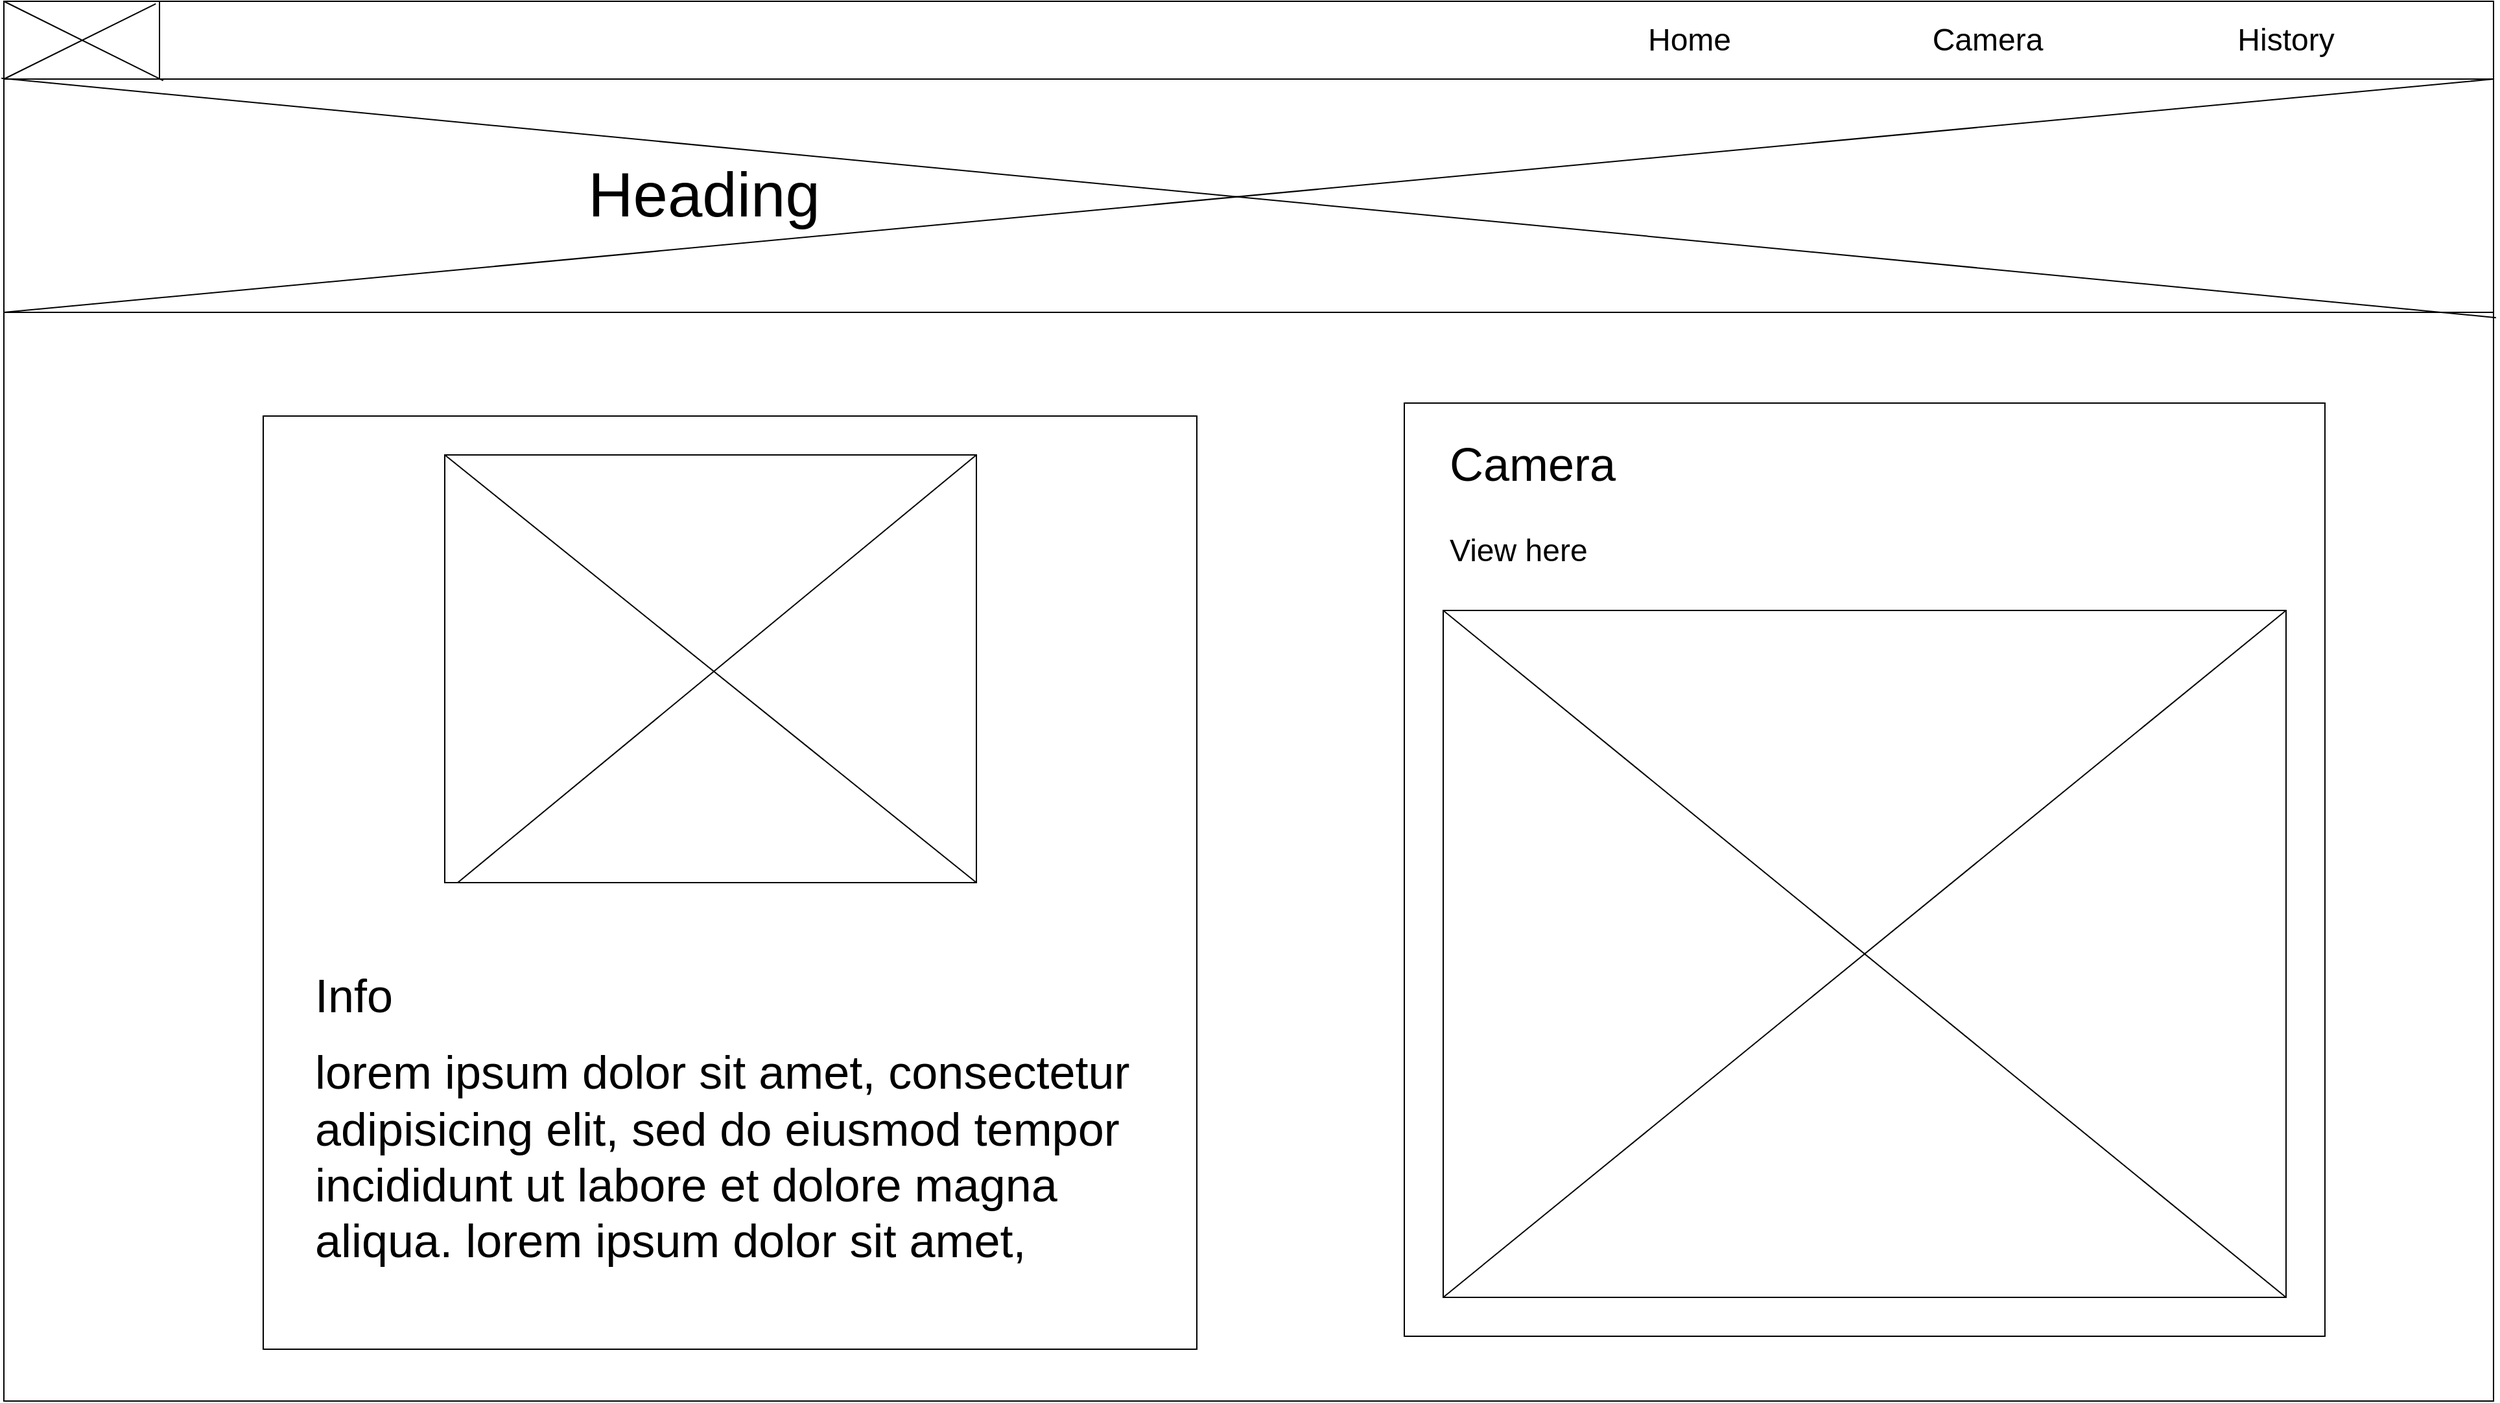 <mxfile version="17.5.0" type="device"><diagram id="zxbK3t335Sdq9CJDJNpN" name="Page-1"><mxGraphModel dx="3793" dy="1763" grid="1" gridSize="10" guides="1" tooltips="1" connect="1" arrows="1" fold="1" page="1" pageScale="1" pageWidth="827" pageHeight="1169" math="0" shadow="0"><root><mxCell id="0"/><mxCell id="1" parent="0"/><mxCell id="Z9IBbX0bSOLz-gs5eEwA-19" value="" style="rounded=0;whiteSpace=wrap;html=1;fontSize=36;" vertex="1" parent="1"><mxGeometry x="200" y="320" width="720" height="720" as="geometry"/></mxCell><mxCell id="Z9IBbX0bSOLz-gs5eEwA-1" value="" style="rounded=0;whiteSpace=wrap;html=1;fontSize=24;fillColor=none;" vertex="1" parent="1"><mxGeometry width="120" height="60" as="geometry"/></mxCell><mxCell id="Z9IBbX0bSOLz-gs5eEwA-2" value="" style="endArrow=none;html=1;rounded=0;fontSize=24;entryX=0.064;entryY=1.02;entryDx=0;entryDy=0;entryPerimeter=0;exitX=0;exitY=0;exitDx=0;exitDy=0;" edge="1" parent="1" source="Z9IBbX0bSOLz-gs5eEwA-1" target="Z9IBbX0bSOLz-gs5eEwA-4"><mxGeometry width="50" height="50" relative="1" as="geometry"><mxPoint x="10" y="70" as="sourcePoint"/><mxPoint x="127.12" y="11.98" as="targetPoint"/></mxGeometry></mxCell><mxCell id="Z9IBbX0bSOLz-gs5eEwA-3" value="" style="endArrow=none;html=1;rounded=0;fontSize=24;entryX=0.061;entryY=0.033;entryDx=0;entryDy=0;entryPerimeter=0;exitX=0;exitY=1;exitDx=0;exitDy=0;" edge="1" parent="1" source="Z9IBbX0bSOLz-gs5eEwA-1" target="Z9IBbX0bSOLz-gs5eEwA-4"><mxGeometry width="50" height="50" relative="1" as="geometry"><mxPoint x="120" y="120" as="sourcePoint"/><mxPoint x="170" y="70" as="targetPoint"/></mxGeometry></mxCell><mxCell id="Z9IBbX0bSOLz-gs5eEwA-4" value="" style="rounded=0;whiteSpace=wrap;html=1;fillColor=none;" vertex="1" parent="1"><mxGeometry width="1920" height="60" as="geometry"/></mxCell><mxCell id="Z9IBbX0bSOLz-gs5eEwA-5" value="Home" style="text;html=1;strokeColor=none;fillColor=none;align=center;verticalAlign=middle;whiteSpace=wrap;rounded=0;fontSize=24;" vertex="1" parent="1"><mxGeometry x="1270" y="15" width="60" height="30" as="geometry"/></mxCell><mxCell id="Z9IBbX0bSOLz-gs5eEwA-6" value="Camera" style="text;html=1;strokeColor=none;fillColor=none;align=center;verticalAlign=middle;whiteSpace=wrap;rounded=0;fontSize=24;" vertex="1" parent="1"><mxGeometry x="1500" y="15" width="60" height="30" as="geometry"/></mxCell><mxCell id="Z9IBbX0bSOLz-gs5eEwA-7" value="History" style="text;html=1;strokeColor=none;fillColor=none;align=center;verticalAlign=middle;whiteSpace=wrap;rounded=0;fontSize=24;" vertex="1" parent="1"><mxGeometry x="1730" y="15" width="60" height="30" as="geometry"/></mxCell><mxCell id="Z9IBbX0bSOLz-gs5eEwA-8" value="" style="rounded=0;whiteSpace=wrap;html=1;fillColor=none;" vertex="1" parent="1"><mxGeometry width="1920" height="1080" as="geometry"/></mxCell><mxCell id="Z9IBbX0bSOLz-gs5eEwA-10" value="&lt;font style=&quot;font-size: 48px&quot;&gt;Heading&lt;/font&gt;" style="text;html=1;strokeColor=none;fillColor=none;align=center;verticalAlign=middle;whiteSpace=wrap;rounded=0;" vertex="1" parent="1"><mxGeometry x="510" y="134" width="60" height="30" as="geometry"/></mxCell><mxCell id="Z9IBbX0bSOLz-gs5eEwA-11" value="" style="endArrow=none;html=1;rounded=0;fontSize=18;entryX=1;entryY=1;entryDx=0;entryDy=0;" edge="1" parent="1"><mxGeometry width="50" height="50" relative="1" as="geometry"><mxPoint y="240" as="sourcePoint"/><mxPoint x="1920.0" y="60" as="targetPoint"/></mxGeometry></mxCell><mxCell id="Z9IBbX0bSOLz-gs5eEwA-12" value="" style="endArrow=none;html=1;rounded=0;fontSize=18;entryX=1.001;entryY=0.226;entryDx=0;entryDy=0;exitX=-0.001;exitY=0.055;exitDx=0;exitDy=0;exitPerimeter=0;entryPerimeter=0;" edge="1" parent="1"><mxGeometry width="50" height="50" relative="1" as="geometry"><mxPoint x="-1.92" y="59.4" as="sourcePoint"/><mxPoint x="1921.92" y="244.08" as="targetPoint"/></mxGeometry></mxCell><mxCell id="Z9IBbX0bSOLz-gs5eEwA-13" value="" style="endArrow=none;html=1;rounded=0;" edge="1" parent="1"><mxGeometry width="50" height="50" relative="1" as="geometry"><mxPoint y="240" as="sourcePoint"/><mxPoint x="1920" y="240" as="targetPoint"/></mxGeometry></mxCell><mxCell id="Z9IBbX0bSOLz-gs5eEwA-15" value="" style="endArrow=none;html=1;rounded=0;entryX=1;entryY=0;entryDx=0;entryDy=0;exitX=0;exitY=1;exitDx=0;exitDy=0;" edge="1" parent="1" source="Z9IBbX0bSOLz-gs5eEwA-14" target="Z9IBbX0bSOLz-gs5eEwA-14"><mxGeometry width="50" height="50" relative="1" as="geometry"><mxPoint x="1410" y="620" as="sourcePoint"/><mxPoint x="1460" y="570" as="targetPoint"/></mxGeometry></mxCell><mxCell id="Z9IBbX0bSOLz-gs5eEwA-16" value="" style="endArrow=none;html=1;rounded=0;entryX=1;entryY=1;entryDx=0;entryDy=0;exitX=0;exitY=0;exitDx=0;exitDy=0;" edge="1" parent="1" source="Z9IBbX0bSOLz-gs5eEwA-14" target="Z9IBbX0bSOLz-gs5eEwA-14"><mxGeometry width="50" height="50" relative="1" as="geometry"><mxPoint x="1180" y="660" as="sourcePoint"/><mxPoint x="1580" y="330.0" as="targetPoint"/></mxGeometry></mxCell><mxCell id="Z9IBbX0bSOLz-gs5eEwA-17" value="&lt;h1&gt;&lt;span style=&quot;font-weight: normal&quot;&gt;&lt;font style=&quot;font-size: 36px&quot;&gt;Info&lt;/font&gt;&lt;/span&gt;&lt;/h1&gt;&lt;h1&gt;&lt;span style=&quot;font-weight: normal&quot;&gt;&lt;font style=&quot;font-size: 36px&quot;&gt;lorem ipsum dolor sit amet, con&lt;/font&gt;&lt;font style=&quot;font-size: 36px&quot;&gt;sectetur adipisicing elit, sed do eiusmod tempor incididunt ut labore et dolore magna aliqua.&amp;nbsp;&lt;/font&gt;&lt;/span&gt;&lt;font style=&quot;font-size: 36px ; font-weight: normal&quot;&gt;lorem ipsum dolor sit amet,&amp;nbsp;&lt;/font&gt;&lt;br&gt;&lt;/h1&gt;" style="text;html=1;strokeColor=none;fillColor=none;spacing=5;spacingTop=-20;whiteSpace=wrap;overflow=hidden;rounded=0;" vertex="1" parent="1"><mxGeometry x="235" y="740" width="650" height="310" as="geometry"/></mxCell><mxCell id="Z9IBbX0bSOLz-gs5eEwA-20" value="" style="rounded=0;whiteSpace=wrap;html=1;fontSize=36;" vertex="1" parent="1"><mxGeometry x="1080" y="310" width="710" height="720" as="geometry"/></mxCell><mxCell id="Z9IBbX0bSOLz-gs5eEwA-14" value="" style="rounded=0;whiteSpace=wrap;html=1;" vertex="1" parent="1"><mxGeometry x="340" y="350" width="410" height="330" as="geometry"/></mxCell><mxCell id="Z9IBbX0bSOLz-gs5eEwA-21" value="" style="endArrow=none;html=1;rounded=0;fontSize=36;entryX=1;entryY=0;entryDx=0;entryDy=0;" edge="1" parent="1" target="Z9IBbX0bSOLz-gs5eEwA-14"><mxGeometry width="50" height="50" relative="1" as="geometry"><mxPoint x="350" y="680" as="sourcePoint"/><mxPoint x="590" y="760" as="targetPoint"/></mxGeometry></mxCell><mxCell id="Z9IBbX0bSOLz-gs5eEwA-22" value="" style="endArrow=none;html=1;rounded=0;fontSize=36;entryX=1;entryY=1;entryDx=0;entryDy=0;exitX=0;exitY=0;exitDx=0;exitDy=0;" edge="1" parent="1" source="Z9IBbX0bSOLz-gs5eEwA-14" target="Z9IBbX0bSOLz-gs5eEwA-14"><mxGeometry width="50" height="50" relative="1" as="geometry"><mxPoint x="360" y="690" as="sourcePoint"/><mxPoint x="760" y="360" as="targetPoint"/></mxGeometry></mxCell><mxCell id="Z9IBbX0bSOLz-gs5eEwA-24" value="" style="rounded=0;whiteSpace=wrap;html=1;fontSize=36;" vertex="1" parent="1"><mxGeometry x="1110" y="470" width="650" height="530" as="geometry"/></mxCell><mxCell id="Z9IBbX0bSOLz-gs5eEwA-25" value="" style="endArrow=none;html=1;rounded=0;fontSize=36;entryX=1;entryY=0;entryDx=0;entryDy=0;exitX=0;exitY=1;exitDx=0;exitDy=0;" edge="1" parent="1" source="Z9IBbX0bSOLz-gs5eEwA-24" target="Z9IBbX0bSOLz-gs5eEwA-24"><mxGeometry width="50" height="50" relative="1" as="geometry"><mxPoint x="1030" y="980" as="sourcePoint"/><mxPoint x="1080" y="930" as="targetPoint"/></mxGeometry></mxCell><mxCell id="Z9IBbX0bSOLz-gs5eEwA-26" value="" style="endArrow=none;html=1;rounded=0;fontSize=36;entryX=1;entryY=1;entryDx=0;entryDy=0;exitX=0;exitY=0;exitDx=0;exitDy=0;" edge="1" parent="1" source="Z9IBbX0bSOLz-gs5eEwA-24" target="Z9IBbX0bSOLz-gs5eEwA-24"><mxGeometry width="50" height="50" relative="1" as="geometry"><mxPoint x="1120" y="1010" as="sourcePoint"/><mxPoint x="1770" y="350" as="targetPoint"/></mxGeometry></mxCell><mxCell id="Z9IBbX0bSOLz-gs5eEwA-27" value="&lt;h1&gt;&lt;span style=&quot;font-size: 36px ; font-weight: 400&quot;&gt;Camera&lt;/span&gt;&lt;/h1&gt;&lt;div&gt;&lt;br&gt;&lt;/div&gt;&lt;div&gt;&lt;font style=&quot;font-size: 24px&quot;&gt;View here&lt;/font&gt;&lt;/div&gt;" style="text;html=1;strokeColor=none;fillColor=none;spacing=5;spacingTop=-20;whiteSpace=wrap;overflow=hidden;rounded=0;" vertex="1" parent="1"><mxGeometry x="1110" y="330" width="640" height="140" as="geometry"/></mxCell></root></mxGraphModel></diagram></mxfile>